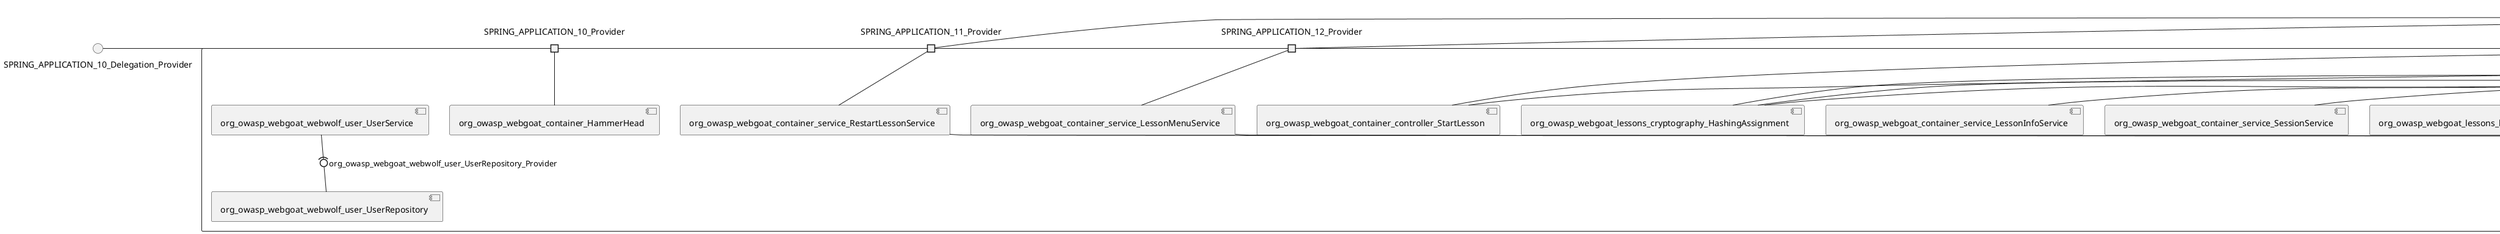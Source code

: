 @startuml
skinparam fixCircleLabelOverlapping true
skinparam componentStyle uml2
() SPRING_APPLICATION_10_Delegation_Provider
() SPRING_APPLICATION_11_Delegation_Provider
() SPRING_APPLICATION_12_Delegation_Provider
() SPRING_APPLICATION_13_Delegation_Provider
() SPRING_APPLICATION_14_Delegation_Provider
() SPRING_APPLICATION_15_Delegation_Provider
() SPRING_APPLICATION_16_Delegation_Provider
() SPRING_APPLICATION_2_Delegation_Provider
() SPRING_APPLICATION_3_Delegation_Provider
() SPRING_APPLICATION_4_Delegation_Provider
() SPRING_APPLICATION_5_Delegation_Provider
() SPRING_APPLICATION_6_Delegation_Provider
() SPRING_APPLICATION_7_Delegation_Provider
() SPRING_APPLICATION_8_Delegation_Provider
() SPRING_APPLICATION_9_Delegation_Provider
() SPRING_APPLICATION_BypassRestrictions_FieldRestrictions_POST_Delegation_Provider
() SPRING_APPLICATION_BypassRestrictions_frontendValidation_POST_Delegation_Provider
() SPRING_APPLICATION_ChromeDevTools_dummy_POST_Delegation_Provider
() SPRING_APPLICATION_ChromeDevTools_network_POST_Delegation_Provider
() SPRING_APPLICATION_CrossSiteScriptingStored_stored_xss_POST_Delegation_Provider
() SPRING_APPLICATION_CrossSiteScriptingStored_stored_xss_follow_up_POST_Delegation_Provider
() SPRING_APPLICATION_CrossSiteScripting_attack1_POST_Delegation_Provider
() SPRING_APPLICATION_CrossSiteScripting_attack3_POST_Delegation_Provider
() SPRING_APPLICATION_CrossSiteScripting_attack4_POST_Delegation_Provider
() SPRING_APPLICATION_CrossSiteScripting_attack5a_GET_Delegation_Provider
() SPRING_APPLICATION_CrossSiteScripting_attack6a_POST_Delegation_Provider
() SPRING_APPLICATION_CrossSiteScripting_dom_follow_up_POST_Delegation_Provider
() SPRING_APPLICATION_CrossSiteScripting_phone_home_xss_POST_Delegation_Provider
() SPRING_APPLICATION_CrossSiteScripting_quiz_GET_POST_Delegation_Provider
() SPRING_APPLICATION_Delegation_Provider
() SPRING_APPLICATION_GET_10_Delegation_Provider
() SPRING_APPLICATION_GET_11_Delegation_Provider
() SPRING_APPLICATION_GET_2_Delegation_Provider
() SPRING_APPLICATION_GET_3_Delegation_Provider
() SPRING_APPLICATION_GET_4_Delegation_Provider
() SPRING_APPLICATION_GET_5_Delegation_Provider
() SPRING_APPLICATION_GET_6_Delegation_Provider
() SPRING_APPLICATION_GET_7_Delegation_Provider
() SPRING_APPLICATION_GET_8_Delegation_Provider
() SPRING_APPLICATION_GET_9_Delegation_Provider
() SPRING_APPLICATION_GET_Delegation_Provider
() SPRING_APPLICATION_HtmlTampering_task_POST_Delegation_Provider
() SPRING_APPLICATION_HttpBasics_attack1_POST_Delegation_Provider
() SPRING_APPLICATION_HttpBasics_attack2_POST_Delegation_Provider
() SPRING_APPLICATION_IDOR_diff_attributes_POST_Delegation_Provider
() SPRING_APPLICATION_IDOR_login_POST_Delegation_Provider
() SPRING_APPLICATION_IDOR_profile_alt_path_POST_Delegation_Provider
() SPRING_APPLICATION_InsecureDeserialization_task_POST_Delegation_Provider
() SPRING_APPLICATION_InsecureLogin_Delegation_Provider
() SPRING_APPLICATION_JWT_decode_POST_Delegation_Provider
() SPRING_APPLICATION_JWT_jku_Delegation_Provider
() SPRING_APPLICATION_JWT_kid_Delegation_Provider
() SPRING_APPLICATION_JWT_quiz_GET_POST_Delegation_Provider
() SPRING_APPLICATION_JWT_refresh_Delegation_Provider
() SPRING_APPLICATION_JWT_secret_POST_Delegation_Provider
() SPRING_APPLICATION_JWT_votings_Delegation_Provider
() SPRING_APPLICATION_LogSpoofing_log_bleeding_POST_Delegation_Provider
() SPRING_APPLICATION_LogSpoofing_log_spoofing_POST_Delegation_Provider
() SPRING_APPLICATION_POST_10_Delegation_Provider
() SPRING_APPLICATION_POST_11_Delegation_Provider
() SPRING_APPLICATION_POST_12_Delegation_Provider
() SPRING_APPLICATION_POST_13_Delegation_Provider
() SPRING_APPLICATION_POST_14_Delegation_Provider
() SPRING_APPLICATION_POST_15_Delegation_Provider
() SPRING_APPLICATION_POST_16_Delegation_Provider
() SPRING_APPLICATION_POST_17_Delegation_Provider
() SPRING_APPLICATION_POST_18_Delegation_Provider
() SPRING_APPLICATION_POST_2_Delegation_Provider
() SPRING_APPLICATION_POST_3_Delegation_Provider
() SPRING_APPLICATION_POST_4_Delegation_Provider
() SPRING_APPLICATION_POST_5_Delegation_Provider
() SPRING_APPLICATION_POST_6_Delegation_Provider
() SPRING_APPLICATION_POST_7_Delegation_Provider
() SPRING_APPLICATION_POST_8_Delegation_Provider
() SPRING_APPLICATION_POST_9_Delegation_Provider
() SPRING_APPLICATION_POST_Delegation_Provider
() SPRING_APPLICATION_PUT_Delegation_Provider
() SPRING_APPLICATION_PasswordReset_ForgotPassword_create_password_reset_link_POST_Delegation_Provider
() SPRING_APPLICATION_PasswordReset_SecurityQuestions_POST_Delegation_Provider
() SPRING_APPLICATION_PasswordReset_reset_Delegation_Provider
() SPRING_APPLICATION_PasswordReset_simple_mail_reset_POST_Delegation_Provider
() SPRING_APPLICATION_PathTraversal_profile_picture_GET_Delegation_Provider
() SPRING_APPLICATION_PathTraversal_profile_picture_fix_GET_Delegation_Provider
() SPRING_APPLICATION_PathTraversal_profile_upload_POST_Delegation_Provider
() SPRING_APPLICATION_PathTraversal_profile_upload_fix_POST_Delegation_Provider
() SPRING_APPLICATION_PathTraversal_profile_upload_remove_user_input_POST_Delegation_Provider
() SPRING_APPLICATION_PathTraversal_random_POST_Delegation_Provider
() SPRING_APPLICATION_PathTraversal_random_picture_GET_Delegation_Provider
() SPRING_APPLICATION_PathTraversal_zip_slip_Delegation_Provider
() SPRING_APPLICATION_SSRF_task1_POST_Delegation_Provider
() SPRING_APPLICATION_SSRF_task2_POST_Delegation_Provider
() SPRING_APPLICATION_SecurePasswords_assignment_POST_Delegation_Provider
() SPRING_APPLICATION_SqlInjectionAdvanced_attack6a_POST_Delegation_Provider
() SPRING_APPLICATION_SqlInjectionAdvanced_attack6b_POST_Delegation_Provider
() SPRING_APPLICATION_SqlInjectionAdvanced_challenge_Login_POST_Delegation_Provider
() SPRING_APPLICATION_SqlInjectionAdvanced_challenge_PUT_Delegation_Provider
() SPRING_APPLICATION_SqlInjectionAdvanced_quiz_GET_POST_Delegation_Provider
() SPRING_APPLICATION_SqlInjectionMitigations_attack10a_POST_Delegation_Provider
() SPRING_APPLICATION_SqlInjectionMitigations_attack10b_POST_Delegation_Provider
() SPRING_APPLICATION_SqlInjectionMitigations_attack12a_POST_Delegation_Provider
() SPRING_APPLICATION_SqlInjectionMitigations_servers_GET_Delegation_Provider
() SPRING_APPLICATION_SqlInjection_assignment5a_POST_Delegation_Provider
() SPRING_APPLICATION_SqlInjection_assignment5b_POST_Delegation_Provider
() SPRING_APPLICATION_SqlInjection_attack10_POST_Delegation_Provider
() SPRING_APPLICATION_SqlInjection_attack2_POST_Delegation_Provider
() SPRING_APPLICATION_SqlInjection_attack3_POST_Delegation_Provider
() SPRING_APPLICATION_SqlInjection_attack4_POST_Delegation_Provider
() SPRING_APPLICATION_SqlInjection_attack5_POST_Delegation_Provider
() SPRING_APPLICATION_SqlInjection_attack8_POST_Delegation_Provider
() SPRING_APPLICATION_SqlInjection_attack9_POST_Delegation_Provider
() SPRING_APPLICATION_SqlOnlyInputValidationOnKeywords_attack_POST_Delegation_Provider
() SPRING_APPLICATION_SqlOnlyInputValidation_attack_POST_Delegation_Provider
() SPRING_APPLICATION_VulnerableComponents_attack1_POST_Delegation_Provider
() SPRING_APPLICATION_WebWolf_GET_Delegation_Provider
() SPRING_APPLICATION_WebWolf_landing_Delegation_Provider
() SPRING_APPLICATION_WebWolf_mail_Delegation_Provider
() SPRING_APPLICATION_challenge_1_POST_Delegation_Provider
() SPRING_APPLICATION_challenge_5_POST_Delegation_Provider
() SPRING_APPLICATION_challenge_7_Delegation_Provider
() SPRING_APPLICATION_challenge_8_Delegation_Provider
() SPRING_APPLICATION_challenge_logo_Delegation_Provider
() SPRING_APPLICATION_cia_quiz_GET_POST_Delegation_Provider
() SPRING_APPLICATION_clientSideFiltering_attack1_POST_Delegation_Provider
() SPRING_APPLICATION_clientSideFiltering_challenge_store_coupons_GET_Delegation_Provider
() SPRING_APPLICATION_clientSideFiltering_getItForFree_POST_Delegation_Provider
() SPRING_APPLICATION_clientSideFiltering_salaries_GET_Delegation_Provider
() SPRING_APPLICATION_crypto_encoding_basic_auth_POST_Delegation_Provider
() SPRING_APPLICATION_crypto_encoding_xor_POST_Delegation_Provider
() SPRING_APPLICATION_crypto_hashing_POST_Delegation_Provider
() SPRING_APPLICATION_crypto_secure_defaults_POST_Delegation_Provider
() SPRING_APPLICATION_crypto_signing_verify_POST_Delegation_Provider
() SPRING_APPLICATION_csrf_feedback_message_POST_Delegation_Provider
() SPRING_APPLICATION_csrf_review_POST_Delegation_Provider
() SPRING_APPLICATION_files_GET_Delegation_Provider
() SPRING_APPLICATION_fileupload_POST_Delegation_Provider
() SPRING_APPLICATION_jwt_Delegation_Provider
() SPRING_APPLICATION_landing_Delegation_Provider
() SPRING_APPLICATION_lesson_template_Delegation_Provider
() SPRING_APPLICATION_login_oauth_mvc_GET_Delegation_Provider
() SPRING_APPLICATION_mail_DELETE_GET_POST_Delegation_Provider
() SPRING_APPLICATION_register_mvc_POST_Delegation_Provider
() SPRING_APPLICATION_registration_GET_Delegation_Provider
() SPRING_APPLICATION_requests_GET_Delegation_Provider
() SPRING_APPLICATION_scoreboard_data_GET_Delegation_Provider
() SPRING_APPLICATION_server_directory_GET_Delegation_Provider
() SPRING_APPLICATION_service_debug_labels_mvc_Delegation_Provider
() SPRING_APPLICATION_service_lessonoverview_mvc_Delegation_Provider
() SPRING_APPLICATION_xxe_comments_GET_Delegation_Provider
rectangle System {
[org_owasp_webgoat_container_HammerHead] [[webgoat-webgoat.repository#_Vsc9UGmbEe-ic4LNq_L6bQ]]
[org_owasp_webgoat_container_WebWolfRedirect] [[webgoat-webgoat.repository#_Vsc9UGmbEe-ic4LNq_L6bQ]]
[org_owasp_webgoat_container_controller_StartLesson] [[webgoat-webgoat.repository#_Vsc9UGmbEe-ic4LNq_L6bQ]]
[org_owasp_webgoat_container_controller_Welcome] [[webgoat-webgoat.repository#_Vsc9UGmbEe-ic4LNq_L6bQ]]
[org_owasp_webgoat_container_i18n_PluginMessages_Provider] [[webgoat-webgoat.repository#_Vsc9UGmbEe-ic4LNq_L6bQ]]
[org_owasp_webgoat_container_report_ReportCardController] [[webgoat-webgoat.repository#_Vsc9UGmbEe-ic4LNq_L6bQ]]
[org_owasp_webgoat_container_service_EnvironmentService] [[webgoat-webgoat.repository#_Vsc9UGmbEe-ic4LNq_L6bQ]]
[org_owasp_webgoat_container_service_HintService] [[webgoat-webgoat.repository#_Vsc9UGmbEe-ic4LNq_L6bQ]]
[org_owasp_webgoat_container_service_LabelDebugService] [[webgoat-webgoat.repository#_Vsc9UGmbEe-ic4LNq_L6bQ]]
[org_owasp_webgoat_container_service_LabelService] [[webgoat-webgoat.repository#_Vsc9UGmbEe-ic4LNq_L6bQ]]
[org_owasp_webgoat_container_service_LessonInfoService] [[webgoat-webgoat.repository#_Vsc9UGmbEe-ic4LNq_L6bQ]]
[org_owasp_webgoat_container_service_LessonMenuService] [[webgoat-webgoat.repository#_Vsc9UGmbEe-ic4LNq_L6bQ]]
[org_owasp_webgoat_container_service_LessonProgressService] [[webgoat-webgoat.repository#_Vsc9UGmbEe-ic4LNq_L6bQ]]
[org_owasp_webgoat_container_service_LessonTitleService] [[webgoat-webgoat.repository#_Vsc9UGmbEe-ic4LNq_L6bQ]]
[org_owasp_webgoat_container_service_RestartLessonService] [[webgoat-webgoat.repository#_Vsc9UGmbEe-ic4LNq_L6bQ]]
[org_owasp_webgoat_container_service_SessionService] [[webgoat-webgoat.repository#_Vsc9UGmbEe-ic4LNq_L6bQ]]
[org_owasp_webgoat_container_session_UserSessionData_Provider] [[webgoat-webgoat.repository#_Vsc9UGmbEe-ic4LNq_L6bQ]]
[org_owasp_webgoat_container_session_WebSession_Provider] [[webgoat-webgoat.repository#_Vsc9UGmbEe-ic4LNq_L6bQ]]
[org_owasp_webgoat_container_users_RegistrationController] [[webgoat-webgoat.repository#_Vsc9UGmbEe-ic4LNq_L6bQ]]
[org_owasp_webgoat_container_users_Scoreboard] [[webgoat-webgoat.repository#_Vsc9UGmbEe-ic4LNq_L6bQ]]
[org_owasp_webgoat_container_users_UserProgressRepository] [[webgoat-webgoat.repository#_Vsc9UGmbEe-ic4LNq_L6bQ]]
[org_owasp_webgoat_container_users_UserRepository] [[webgoat-webgoat.repository#_Vsc9UGmbEe-ic4LNq_L6bQ]]
[org_owasp_webgoat_container_users_UserService] [[webgoat-webgoat.repository#_Vsc9UGmbEe-ic4LNq_L6bQ]]
[org_owasp_webgoat_lessons_authbypass_VerifyAccount] [[webgoat-webgoat.repository#_Vsc9UGmbEe-ic4LNq_L6bQ]]
[org_owasp_webgoat_lessons_bypassrestrictions_BypassRestrictionsFieldRestrictions] [[webgoat-webgoat.repository#_Vsc9UGmbEe-ic4LNq_L6bQ]]
[org_owasp_webgoat_lessons_bypassrestrictions_BypassRestrictionsFrontendValidation] [[webgoat-webgoat.repository#_Vsc9UGmbEe-ic4LNq_L6bQ]]
[org_owasp_webgoat_lessons_challenges_FlagController] [[webgoat-webgoat.repository#_Vsc9UGmbEe-ic4LNq_L6bQ]]
[org_owasp_webgoat_lessons_challenges_challenge1_Assignment1] [[webgoat-webgoat.repository#_Vsc9UGmbEe-ic4LNq_L6bQ]]
[org_owasp_webgoat_lessons_challenges_challenge1_ImageServlet] [[webgoat-webgoat.repository#_Vsc9UGmbEe-ic4LNq_L6bQ]]
[org_owasp_webgoat_lessons_challenges_challenge5_Assignment5] [[webgoat-webgoat.repository#_Vsc9UGmbEe-ic4LNq_L6bQ]]
[org_owasp_webgoat_lessons_challenges_challenge7_Assignment7] [[webgoat-webgoat.repository#_Vsc9UGmbEe-ic4LNq_L6bQ]]
[org_owasp_webgoat_lessons_challenges_challenge8_Assignment8] [[webgoat-webgoat.repository#_Vsc9UGmbEe-ic4LNq_L6bQ]]
[org_owasp_webgoat_lessons_chromedevtools_NetworkDummy] [[webgoat-webgoat.repository#_Vsc9UGmbEe-ic4LNq_L6bQ]]
[org_owasp_webgoat_lessons_chromedevtools_NetworkLesson] [[webgoat-webgoat.repository#_Vsc9UGmbEe-ic4LNq_L6bQ]]
[org_owasp_webgoat_lessons_cia_CIAQuiz] [[webgoat-webgoat.repository#_Vsc9UGmbEe-ic4LNq_L6bQ]]
[org_owasp_webgoat_lessons_clientsidefiltering_ClientSideFilteringAssignment] [[webgoat-webgoat.repository#_Vsc9UGmbEe-ic4LNq_L6bQ]]
[org_owasp_webgoat_lessons_clientsidefiltering_ClientSideFilteringFreeAssignment] [[webgoat-webgoat.repository#_Vsc9UGmbEe-ic4LNq_L6bQ]]
[org_owasp_webgoat_lessons_clientsidefiltering_Salaries] [[webgoat-webgoat.repository#_Vsc9UGmbEe-ic4LNq_L6bQ]]
[org_owasp_webgoat_lessons_clientsidefiltering_ShopEndpoint] [[webgoat-webgoat.repository#_Vsc9UGmbEe-ic4LNq_L6bQ]]
[org_owasp_webgoat_lessons_cryptography_EncodingAssignment] [[webgoat-webgoat.repository#_Vsc9UGmbEe-ic4LNq_L6bQ]]
[org_owasp_webgoat_lessons_cryptography_HashingAssignment] [[webgoat-webgoat.repository#_Vsc9UGmbEe-ic4LNq_L6bQ]]
[org_owasp_webgoat_lessons_cryptography_SecureDefaultsAssignment] [[webgoat-webgoat.repository#_Vsc9UGmbEe-ic4LNq_L6bQ]]
[org_owasp_webgoat_lessons_cryptography_SigningAssignment] [[webgoat-webgoat.repository#_Vsc9UGmbEe-ic4LNq_L6bQ]]
[org_owasp_webgoat_lessons_cryptography_XOREncodingAssignment] [[webgoat-webgoat.repository#_Vsc9UGmbEe-ic4LNq_L6bQ]]
[org_owasp_webgoat_lessons_csrf_CSRFConfirmFlag1] [[webgoat-webgoat.repository#_Vsc9UGmbEe-ic4LNq_L6bQ]]
[org_owasp_webgoat_lessons_csrf_CSRFFeedback] [[webgoat-webgoat.repository#_Vsc9UGmbEe-ic4LNq_L6bQ]]
[org_owasp_webgoat_lessons_csrf_CSRFGetFlag] [[webgoat-webgoat.repository#_Vsc9UGmbEe-ic4LNq_L6bQ]]
[org_owasp_webgoat_lessons_csrf_CSRFLogin] [[webgoat-webgoat.repository#_Vsc9UGmbEe-ic4LNq_L6bQ]]
[org_owasp_webgoat_lessons_csrf_ForgedReviews] [[webgoat-webgoat.repository#_Vsc9UGmbEe-ic4LNq_L6bQ]]
[org_owasp_webgoat_lessons_csrf_ObjectMapper_Provider] [[webgoat-webgoat.repository#_Vsc9UGmbEe-ic4LNq_L6bQ]]
[org_owasp_webgoat_lessons_deserialization_InsecureDeserializationTask] [[webgoat-webgoat.repository#_Vsc9UGmbEe-ic4LNq_L6bQ]]
[org_owasp_webgoat_lessons_hijacksession_HijackSessionAssignment] [[webgoat-webgoat.repository#_Vsc9UGmbEe-ic4LNq_L6bQ]]
[org_owasp_webgoat_lessons_hijacksession_cas_HijackSessionAuthenticationProvider] [[webgoat-webgoat.repository#_Vsc9UGmbEe-ic4LNq_L6bQ]]
[org_owasp_webgoat_lessons_htmltampering_HtmlTamperingTask] [[webgoat-webgoat.repository#_Vsc9UGmbEe-ic4LNq_L6bQ]]
[org_owasp_webgoat_lessons_httpbasics_HttpBasicsLesson] [[webgoat-webgoat.repository#_Vsc9UGmbEe-ic4LNq_L6bQ]]
[org_owasp_webgoat_lessons_httpbasics_HttpBasicsQuiz] [[webgoat-webgoat.repository#_Vsc9UGmbEe-ic4LNq_L6bQ]]
[org_owasp_webgoat_lessons_httpproxies_HttpBasicsInterceptRequest] [[webgoat-webgoat.repository#_Vsc9UGmbEe-ic4LNq_L6bQ]]
[org_owasp_webgoat_lessons_idor_IDORDiffAttributes] [[webgoat-webgoat.repository#_Vsc9UGmbEe-ic4LNq_L6bQ]]
[org_owasp_webgoat_lessons_idor_IDOREditOtherProfile] [[webgoat-webgoat.repository#_Vsc9UGmbEe-ic4LNq_L6bQ]]
[org_owasp_webgoat_lessons_idor_IDORLogin] [[webgoat-webgoat.repository#_Vsc9UGmbEe-ic4LNq_L6bQ]]
[org_owasp_webgoat_lessons_idor_IDORViewOtherProfile] [[webgoat-webgoat.repository#_Vsc9UGmbEe-ic4LNq_L6bQ]]
[org_owasp_webgoat_lessons_idor_IDORViewOwnProfile] [[webgoat-webgoat.repository#_Vsc9UGmbEe-ic4LNq_L6bQ]]
[org_owasp_webgoat_lessons_idor_IDORViewOwnProfileAltUrl] [[webgoat-webgoat.repository#_Vsc9UGmbEe-ic4LNq_L6bQ]]
[org_owasp_webgoat_lessons_insecurelogin_InsecureLoginTask] [[webgoat-webgoat.repository#_Vsc9UGmbEe-ic4LNq_L6bQ]]
[org_owasp_webgoat_lessons_jwt_JWTDecodeEndpoint] [[webgoat-webgoat.repository#_Vsc9UGmbEe-ic4LNq_L6bQ]]
[org_owasp_webgoat_lessons_jwt_JWTQuiz] [[webgoat-webgoat.repository#_Vsc9UGmbEe-ic4LNq_L6bQ]]
[org_owasp_webgoat_lessons_jwt_JWTRefreshEndpoint] [[webgoat-webgoat.repository#_Vsc9UGmbEe-ic4LNq_L6bQ]]
[org_owasp_webgoat_lessons_jwt_JWTSecretKeyEndpoint] [[webgoat-webgoat.repository#_Vsc9UGmbEe-ic4LNq_L6bQ]]
[org_owasp_webgoat_lessons_jwt_JWTVotesEndpoint] [[webgoat-webgoat.repository#_Vsc9UGmbEe-ic4LNq_L6bQ]]
[org_owasp_webgoat_lessons_jwt_claimmisuse_JWTHeaderJKUEndpoint] [[webgoat-webgoat.repository#_Vsc9UGmbEe-ic4LNq_L6bQ]]
[org_owasp_webgoat_lessons_jwt_claimmisuse_JWTHeaderKIDEndpoint] [[webgoat-webgoat.repository#_Vsc9UGmbEe-ic4LNq_L6bQ]]
[org_owasp_webgoat_lessons_lessontemplate_SampleAttack] [[webgoat-webgoat.repository#_Vsc9UGmbEe-ic4LNq_L6bQ]]
[org_owasp_webgoat_lessons_logging_LogBleedingTask] [[webgoat-webgoat.repository#_Vsc9UGmbEe-ic4LNq_L6bQ]]
[org_owasp_webgoat_lessons_logging_LogSpoofingTask] [[webgoat-webgoat.repository#_Vsc9UGmbEe-ic4LNq_L6bQ]]
[org_owasp_webgoat_lessons_missingac_MissingFunctionACHiddenMenus] [[webgoat-webgoat.repository#_Vsc9UGmbEe-ic4LNq_L6bQ]]
[org_owasp_webgoat_lessons_missingac_MissingFunctionACUsers] [[webgoat-webgoat.repository#_Vsc9UGmbEe-ic4LNq_L6bQ]]
[org_owasp_webgoat_lessons_missingac_MissingFunctionACYourHash] [[webgoat-webgoat.repository#_Vsc9UGmbEe-ic4LNq_L6bQ]]
[org_owasp_webgoat_lessons_missingac_MissingFunctionACYourHashAdmin] [[webgoat-webgoat.repository#_Vsc9UGmbEe-ic4LNq_L6bQ]]
[org_owasp_webgoat_lessons_passwordreset_QuestionsAssignment] [[webgoat-webgoat.repository#_Vsc9UGmbEe-ic4LNq_L6bQ]]
[org_owasp_webgoat_lessons_passwordreset_ResetLinkAssignment] [[webgoat-webgoat.repository#_Vsc9UGmbEe-ic4LNq_L6bQ]]
[org_owasp_webgoat_lessons_passwordreset_ResetLinkAssignmentForgotPassword] [[webgoat-webgoat.repository#_Vsc9UGmbEe-ic4LNq_L6bQ]]
[org_owasp_webgoat_lessons_passwordreset_SecurityQuestionAssignment] [[webgoat-webgoat.repository#_Vsc9UGmbEe-ic4LNq_L6bQ]]
[org_owasp_webgoat_lessons_passwordreset_SimpleMailAssignment] [[webgoat-webgoat.repository#_Vsc9UGmbEe-ic4LNq_L6bQ]]
[org_owasp_webgoat_lessons_passwordreset_TriedQuestions] [[webgoat-webgoat.repository#_Vsc9UGmbEe-ic4LNq_L6bQ]]
[org_owasp_webgoat_lessons_pathtraversal_ProfileUpload] [[webgoat-webgoat.repository#_Vsc9UGmbEe-ic4LNq_L6bQ]]
[org_owasp_webgoat_lessons_pathtraversal_ProfileUploadFix] [[webgoat-webgoat.repository#_Vsc9UGmbEe-ic4LNq_L6bQ]]
[org_owasp_webgoat_lessons_pathtraversal_ProfileUploadRemoveUserInput] [[webgoat-webgoat.repository#_Vsc9UGmbEe-ic4LNq_L6bQ]]
[org_owasp_webgoat_lessons_pathtraversal_ProfileUploadRetrieval] [[webgoat-webgoat.repository#_Vsc9UGmbEe-ic4LNq_L6bQ]]
[org_owasp_webgoat_lessons_pathtraversal_ProfileZipSlip] [[webgoat-webgoat.repository#_Vsc9UGmbEe-ic4LNq_L6bQ]]
[org_owasp_webgoat_lessons_securepasswords_SecurePasswordsAssignment] [[webgoat-webgoat.repository#_Vsc9UGmbEe-ic4LNq_L6bQ]]
[org_owasp_webgoat_lessons_spoofcookie_SpoofCookieAssignment] [[webgoat-webgoat.repository#_Vsc9UGmbEe-ic4LNq_L6bQ]]
[org_owasp_webgoat_lessons_sqlinjection_advanced_SqlInjectionChallenge] [[webgoat-webgoat.repository#_Vsc9UGmbEe-ic4LNq_L6bQ]]
[org_owasp_webgoat_lessons_sqlinjection_advanced_SqlInjectionChallengeLogin] [[webgoat-webgoat.repository#_Vsc9UGmbEe-ic4LNq_L6bQ]]
[org_owasp_webgoat_lessons_sqlinjection_advanced_SqlInjectionLesson6a] [[webgoat-webgoat.repository#_Vsc9UGmbEe-ic4LNq_L6bQ]]
[org_owasp_webgoat_lessons_sqlinjection_advanced_SqlInjectionLesson6b] [[webgoat-webgoat.repository#_Vsc9UGmbEe-ic4LNq_L6bQ]]
[org_owasp_webgoat_lessons_sqlinjection_advanced_SqlInjectionQuiz] [[webgoat-webgoat.repository#_Vsc9UGmbEe-ic4LNq_L6bQ]]
[org_owasp_webgoat_lessons_sqlinjection_introduction_SqlInjectionLesson10] [[webgoat-webgoat.repository#_Vsc9UGmbEe-ic4LNq_L6bQ]]
[org_owasp_webgoat_lessons_sqlinjection_introduction_SqlInjectionLesson2] [[webgoat-webgoat.repository#_Vsc9UGmbEe-ic4LNq_L6bQ]]
[org_owasp_webgoat_lessons_sqlinjection_introduction_SqlInjectionLesson3] [[webgoat-webgoat.repository#_Vsc9UGmbEe-ic4LNq_L6bQ]]
[org_owasp_webgoat_lessons_sqlinjection_introduction_SqlInjectionLesson4] [[webgoat-webgoat.repository#_Vsc9UGmbEe-ic4LNq_L6bQ]]
[org_owasp_webgoat_lessons_sqlinjection_introduction_SqlInjectionLesson5] [[webgoat-webgoat.repository#_Vsc9UGmbEe-ic4LNq_L6bQ]]
[org_owasp_webgoat_lessons_sqlinjection_introduction_SqlInjectionLesson5a] [[webgoat-webgoat.repository#_Vsc9UGmbEe-ic4LNq_L6bQ]]
[org_owasp_webgoat_lessons_sqlinjection_introduction_SqlInjectionLesson5b] [[webgoat-webgoat.repository#_Vsc9UGmbEe-ic4LNq_L6bQ]]
[org_owasp_webgoat_lessons_sqlinjection_introduction_SqlInjectionLesson8] [[webgoat-webgoat.repository#_Vsc9UGmbEe-ic4LNq_L6bQ]]
[org_owasp_webgoat_lessons_sqlinjection_introduction_SqlInjectionLesson9] [[webgoat-webgoat.repository#_Vsc9UGmbEe-ic4LNq_L6bQ]]
[org_owasp_webgoat_lessons_sqlinjection_mitigation_Servers] [[webgoat-webgoat.repository#_Vsc9UGmbEe-ic4LNq_L6bQ]]
[org_owasp_webgoat_lessons_sqlinjection_mitigation_SqlInjectionLesson10a] [[webgoat-webgoat.repository#_Vsc9UGmbEe-ic4LNq_L6bQ]]
[org_owasp_webgoat_lessons_sqlinjection_mitigation_SqlInjectionLesson10b] [[webgoat-webgoat.repository#_Vsc9UGmbEe-ic4LNq_L6bQ]]
[org_owasp_webgoat_lessons_sqlinjection_mitigation_SqlInjectionLesson13] [[webgoat-webgoat.repository#_Vsc9UGmbEe-ic4LNq_L6bQ]]
[org_owasp_webgoat_lessons_sqlinjection_mitigation_SqlOnlyInputValidation] [[webgoat-webgoat.repository#_Vsc9UGmbEe-ic4LNq_L6bQ]]
[org_owasp_webgoat_lessons_sqlinjection_mitigation_SqlOnlyInputValidationOnKeywords] [[webgoat-webgoat.repository#_Vsc9UGmbEe-ic4LNq_L6bQ]]
[org_owasp_webgoat_lessons_ssrf_SSRFTask1] [[webgoat-webgoat.repository#_Vsc9UGmbEe-ic4LNq_L6bQ]]
[org_owasp_webgoat_lessons_ssrf_SSRFTask2] [[webgoat-webgoat.repository#_Vsc9UGmbEe-ic4LNq_L6bQ]]
[org_owasp_webgoat_lessons_vulnerablecomponents_VulnerableComponentsLesson] [[webgoat-webgoat.repository#_Vsc9UGmbEe-ic4LNq_L6bQ]]
[org_owasp_webgoat_lessons_webwolfintroduction_LandingAssignment] [[webgoat-webgoat.repository#_Vsc9UGmbEe-ic4LNq_L6bQ]]
[org_owasp_webgoat_lessons_webwolfintroduction_MailAssignment] [[webgoat-webgoat.repository#_Vsc9UGmbEe-ic4LNq_L6bQ]]
[org_owasp_webgoat_lessons_xss_CrossSiteScriptingLesson1] [[webgoat-webgoat.repository#_Vsc9UGmbEe-ic4LNq_L6bQ]]
[org_owasp_webgoat_lessons_xss_CrossSiteScriptingLesson3] [[webgoat-webgoat.repository#_Vsc9UGmbEe-ic4LNq_L6bQ]]
[org_owasp_webgoat_lessons_xss_CrossSiteScriptingLesson4] [[webgoat-webgoat.repository#_Vsc9UGmbEe-ic4LNq_L6bQ]]
[org_owasp_webgoat_lessons_xss_CrossSiteScriptingLesson5a] [[webgoat-webgoat.repository#_Vsc9UGmbEe-ic4LNq_L6bQ]]
[org_owasp_webgoat_lessons_xss_CrossSiteScriptingLesson6a] [[webgoat-webgoat.repository#_Vsc9UGmbEe-ic4LNq_L6bQ]]
[org_owasp_webgoat_lessons_xss_CrossSiteScriptingQuiz] [[webgoat-webgoat.repository#_Vsc9UGmbEe-ic4LNq_L6bQ]]
[org_owasp_webgoat_lessons_xss_DOMCrossSiteScripting] [[webgoat-webgoat.repository#_Vsc9UGmbEe-ic4LNq_L6bQ]]
[org_owasp_webgoat_lessons_xss_DOMCrossSiteScriptingVerifier] [[webgoat-webgoat.repository#_Vsc9UGmbEe-ic4LNq_L6bQ]]
[org_owasp_webgoat_lessons_xss_stored_StoredCrossSiteScriptingVerifier] [[webgoat-webgoat.repository#_Vsc9UGmbEe-ic4LNq_L6bQ]]
[org_owasp_webgoat_lessons_xss_stored_StoredXssComments] [[webgoat-webgoat.repository#_Vsc9UGmbEe-ic4LNq_L6bQ]]
[org_owasp_webgoat_lessons_xxe_BlindSendFileAssignment] [[webgoat-webgoat.repository#_Vsc9UGmbEe-ic4LNq_L6bQ]]
[org_owasp_webgoat_lessons_xxe_CommentsCache] [[webgoat-webgoat.repository#_Vsc9UGmbEe-ic4LNq_L6bQ]]
[org_owasp_webgoat_lessons_xxe_CommentsEndpoint] [[webgoat-webgoat.repository#_Vsc9UGmbEe-ic4LNq_L6bQ]]
[org_owasp_webgoat_lessons_xxe_ContentTypeAssignment] [[webgoat-webgoat.repository#_Vsc9UGmbEe-ic4LNq_L6bQ]]
[org_owasp_webgoat_lessons_xxe_SimpleXXE] [[webgoat-webgoat.repository#_Vsc9UGmbEe-ic4LNq_L6bQ]]
[org_owasp_webgoat_webwolf_FileServer] [[webgoat-webgoat.repository#_Vsc9UGmbEe-ic4LNq_L6bQ]]
[org_owasp_webgoat_webwolf_jwt_JWTController] [[webgoat-webgoat.repository#_Vsc9UGmbEe-ic4LNq_L6bQ]]
[org_owasp_webgoat_webwolf_mailbox_MailboxController] [[webgoat-webgoat.repository#_Vsc9UGmbEe-ic4LNq_L6bQ]]
[org_owasp_webgoat_webwolf_mailbox_MailboxRepository] [[webgoat-webgoat.repository#_Vsc9UGmbEe-ic4LNq_L6bQ]]
[org_owasp_webgoat_webwolf_requests_LandingPage] [[webgoat-webgoat.repository#_Vsc9UGmbEe-ic4LNq_L6bQ]]
[org_owasp_webgoat_webwolf_requests_Requests] [[webgoat-webgoat.repository#_Vsc9UGmbEe-ic4LNq_L6bQ]]
[org_owasp_webgoat_webwolf_user_UserRepository] [[webgoat-webgoat.repository#_Vsc9UGmbEe-ic4LNq_L6bQ]]
[org_owasp_webgoat_webwolf_user_UserService] [[webgoat-webgoat.repository#_Vsc9UGmbEe-ic4LNq_L6bQ]]
port SPRING_APPLICATION_10_Provider
SPRING_APPLICATION_10_Delegation_Provider - SPRING_APPLICATION_10_Provider
SPRING_APPLICATION_10_Provider - [org_owasp_webgoat_container_HammerHead]
port SPRING_APPLICATION_11_Provider
SPRING_APPLICATION_11_Delegation_Provider - SPRING_APPLICATION_11_Provider
SPRING_APPLICATION_11_Provider - [org_owasp_webgoat_container_service_RestartLessonService]
port SPRING_APPLICATION_12_Provider
SPRING_APPLICATION_12_Delegation_Provider - SPRING_APPLICATION_12_Provider
SPRING_APPLICATION_12_Provider - [org_owasp_webgoat_container_service_LessonMenuService]
port SPRING_APPLICATION_13_Provider
SPRING_APPLICATION_13_Delegation_Provider - SPRING_APPLICATION_13_Provider
SPRING_APPLICATION_13_Provider - [org_owasp_webgoat_container_controller_StartLesson]
port SPRING_APPLICATION_14_Provider
SPRING_APPLICATION_14_Delegation_Provider - SPRING_APPLICATION_14_Provider
SPRING_APPLICATION_14_Provider - [org_owasp_webgoat_lessons_cryptography_HashingAssignment]
port SPRING_APPLICATION_15_Provider
SPRING_APPLICATION_15_Delegation_Provider - SPRING_APPLICATION_15_Provider
SPRING_APPLICATION_15_Provider - [org_owasp_webgoat_lessons_cryptography_HashingAssignment]
port SPRING_APPLICATION_16_Provider
SPRING_APPLICATION_16_Delegation_Provider - SPRING_APPLICATION_16_Provider
SPRING_APPLICATION_16_Provider - [org_owasp_webgoat_container_service_LessonInfoService]
port SPRING_APPLICATION_2_Provider
SPRING_APPLICATION_2_Delegation_Provider - SPRING_APPLICATION_2_Provider
SPRING_APPLICATION_2_Provider - [org_owasp_webgoat_container_controller_StartLesson]
port SPRING_APPLICATION_3_Provider
SPRING_APPLICATION_3_Delegation_Provider - SPRING_APPLICATION_3_Provider
SPRING_APPLICATION_3_Provider - [org_owasp_webgoat_lessons_xxe_SimpleXXE]
port SPRING_APPLICATION_4_Provider
SPRING_APPLICATION_4_Delegation_Provider - SPRING_APPLICATION_4_Provider
SPRING_APPLICATION_4_Provider - [org_owasp_webgoat_lessons_jwt_JWTSecretKeyEndpoint]
port SPRING_APPLICATION_5_Provider
SPRING_APPLICATION_5_Delegation_Provider - SPRING_APPLICATION_5_Provider
SPRING_APPLICATION_5_Provider - [org_owasp_webgoat_container_service_LabelDebugService]
port SPRING_APPLICATION_6_Provider
SPRING_APPLICATION_6_Delegation_Provider - SPRING_APPLICATION_6_Provider
SPRING_APPLICATION_6_Provider - [org_owasp_webgoat_container_service_SessionService]
port SPRING_APPLICATION_7_Provider
SPRING_APPLICATION_7_Delegation_Provider - SPRING_APPLICATION_7_Provider
SPRING_APPLICATION_7_Provider - [org_owasp_webgoat_lessons_cryptography_SigningAssignment]
port SPRING_APPLICATION_8_Provider
SPRING_APPLICATION_8_Delegation_Provider - SPRING_APPLICATION_8_Provider
SPRING_APPLICATION_8_Provider - [org_owasp_webgoat_lessons_httpproxies_HttpBasicsInterceptRequest]
port SPRING_APPLICATION_9_Provider
SPRING_APPLICATION_9_Delegation_Provider - SPRING_APPLICATION_9_Provider
SPRING_APPLICATION_9_Provider - [org_owasp_webgoat_container_service_LessonTitleService]
port SPRING_APPLICATION_BypassRestrictions_FieldRestrictions_POST_Provider
SPRING_APPLICATION_BypassRestrictions_FieldRestrictions_POST_Delegation_Provider - SPRING_APPLICATION_BypassRestrictions_FieldRestrictions_POST_Provider
SPRING_APPLICATION_BypassRestrictions_FieldRestrictions_POST_Provider - [org_owasp_webgoat_lessons_bypassrestrictions_BypassRestrictionsFieldRestrictions]
port SPRING_APPLICATION_BypassRestrictions_frontendValidation_POST_Provider
SPRING_APPLICATION_BypassRestrictions_frontendValidation_POST_Delegation_Provider - SPRING_APPLICATION_BypassRestrictions_frontendValidation_POST_Provider
SPRING_APPLICATION_BypassRestrictions_frontendValidation_POST_Provider - [org_owasp_webgoat_lessons_bypassrestrictions_BypassRestrictionsFrontendValidation]
port SPRING_APPLICATION_ChromeDevTools_dummy_POST_Provider
SPRING_APPLICATION_ChromeDevTools_dummy_POST_Delegation_Provider - SPRING_APPLICATION_ChromeDevTools_dummy_POST_Provider
SPRING_APPLICATION_ChromeDevTools_dummy_POST_Provider - [org_owasp_webgoat_lessons_chromedevtools_NetworkDummy]
port SPRING_APPLICATION_ChromeDevTools_network_POST_Provider
SPRING_APPLICATION_ChromeDevTools_network_POST_Delegation_Provider - SPRING_APPLICATION_ChromeDevTools_network_POST_Provider
SPRING_APPLICATION_ChromeDevTools_network_POST_Provider - [org_owasp_webgoat_lessons_chromedevtools_NetworkLesson]
port SPRING_APPLICATION_CrossSiteScriptingStored_stored_xss_POST_Provider
SPRING_APPLICATION_CrossSiteScriptingStored_stored_xss_POST_Delegation_Provider - SPRING_APPLICATION_CrossSiteScriptingStored_stored_xss_POST_Provider
SPRING_APPLICATION_CrossSiteScriptingStored_stored_xss_POST_Provider - [org_owasp_webgoat_lessons_xss_stored_StoredXssComments]
port SPRING_APPLICATION_CrossSiteScriptingStored_stored_xss_follow_up_POST_Provider
SPRING_APPLICATION_CrossSiteScriptingStored_stored_xss_follow_up_POST_Delegation_Provider - SPRING_APPLICATION_CrossSiteScriptingStored_stored_xss_follow_up_POST_Provider
SPRING_APPLICATION_CrossSiteScriptingStored_stored_xss_follow_up_POST_Provider - [org_owasp_webgoat_lessons_xss_stored_StoredCrossSiteScriptingVerifier]
port SPRING_APPLICATION_CrossSiteScripting_attack1_POST_Provider
SPRING_APPLICATION_CrossSiteScripting_attack1_POST_Delegation_Provider - SPRING_APPLICATION_CrossSiteScripting_attack1_POST_Provider
SPRING_APPLICATION_CrossSiteScripting_attack1_POST_Provider - [org_owasp_webgoat_lessons_xss_CrossSiteScriptingLesson1]
port SPRING_APPLICATION_CrossSiteScripting_attack3_POST_Provider
SPRING_APPLICATION_CrossSiteScripting_attack3_POST_Delegation_Provider - SPRING_APPLICATION_CrossSiteScripting_attack3_POST_Provider
SPRING_APPLICATION_CrossSiteScripting_attack3_POST_Provider - [org_owasp_webgoat_lessons_xss_CrossSiteScriptingLesson3]
port SPRING_APPLICATION_CrossSiteScripting_attack4_POST_Provider
SPRING_APPLICATION_CrossSiteScripting_attack4_POST_Delegation_Provider - SPRING_APPLICATION_CrossSiteScripting_attack4_POST_Provider
SPRING_APPLICATION_CrossSiteScripting_attack4_POST_Provider - [org_owasp_webgoat_lessons_xss_CrossSiteScriptingLesson4]
port SPRING_APPLICATION_CrossSiteScripting_attack5a_GET_Provider
SPRING_APPLICATION_CrossSiteScripting_attack5a_GET_Delegation_Provider - SPRING_APPLICATION_CrossSiteScripting_attack5a_GET_Provider
SPRING_APPLICATION_CrossSiteScripting_attack5a_GET_Provider - [org_owasp_webgoat_lessons_xss_CrossSiteScriptingLesson5a]
port SPRING_APPLICATION_CrossSiteScripting_attack6a_POST_Provider
SPRING_APPLICATION_CrossSiteScripting_attack6a_POST_Delegation_Provider - SPRING_APPLICATION_CrossSiteScripting_attack6a_POST_Provider
SPRING_APPLICATION_CrossSiteScripting_attack6a_POST_Provider - [org_owasp_webgoat_lessons_xss_CrossSiteScriptingLesson6a]
port SPRING_APPLICATION_CrossSiteScripting_dom_follow_up_POST_Provider
SPRING_APPLICATION_CrossSiteScripting_dom_follow_up_POST_Delegation_Provider - SPRING_APPLICATION_CrossSiteScripting_dom_follow_up_POST_Provider
SPRING_APPLICATION_CrossSiteScripting_dom_follow_up_POST_Provider - [org_owasp_webgoat_lessons_xss_DOMCrossSiteScriptingVerifier]
port SPRING_APPLICATION_CrossSiteScripting_phone_home_xss_POST_Provider
SPRING_APPLICATION_CrossSiteScripting_phone_home_xss_POST_Delegation_Provider - SPRING_APPLICATION_CrossSiteScripting_phone_home_xss_POST_Provider
SPRING_APPLICATION_CrossSiteScripting_phone_home_xss_POST_Provider - [org_owasp_webgoat_lessons_xss_DOMCrossSiteScripting]
port SPRING_APPLICATION_CrossSiteScripting_quiz_GET_POST_Provider
SPRING_APPLICATION_CrossSiteScripting_quiz_GET_POST_Delegation_Provider - SPRING_APPLICATION_CrossSiteScripting_quiz_GET_POST_Provider
SPRING_APPLICATION_CrossSiteScripting_quiz_GET_POST_Provider - [org_owasp_webgoat_lessons_xss_CrossSiteScriptingQuiz]
port SPRING_APPLICATION_Provider
SPRING_APPLICATION_Delegation_Provider - SPRING_APPLICATION_Provider
SPRING_APPLICATION_Provider - [org_owasp_webgoat_webwolf_FileServer]
port SPRING_APPLICATION_GET_10_Provider
SPRING_APPLICATION_GET_10_Delegation_Provider - SPRING_APPLICATION_GET_10_Provider
SPRING_APPLICATION_GET_10_Provider - [org_owasp_webgoat_lessons_csrf_ForgedReviews]
port SPRING_APPLICATION_GET_11_Provider
SPRING_APPLICATION_GET_11_Delegation_Provider - SPRING_APPLICATION_GET_11_Provider
SPRING_APPLICATION_GET_11_Provider - [org_owasp_webgoat_container_service_LabelService]
port SPRING_APPLICATION_GET_2_Provider
SPRING_APPLICATION_GET_2_Delegation_Provider - SPRING_APPLICATION_GET_2_Provider
SPRING_APPLICATION_GET_2_Provider - [org_owasp_webgoat_container_controller_Welcome]
port SPRING_APPLICATION_GET_3_Provider
SPRING_APPLICATION_GET_3_Delegation_Provider - SPRING_APPLICATION_GET_3_Provider
SPRING_APPLICATION_GET_3_Provider - [org_owasp_webgoat_lessons_xss_stored_StoredXssComments]
port SPRING_APPLICATION_GET_4_Provider
SPRING_APPLICATION_GET_4_Delegation_Provider - SPRING_APPLICATION_GET_4_Provider
SPRING_APPLICATION_GET_4_Provider - [org_owasp_webgoat_lessons_missingac_MissingFunctionACUsers]
port SPRING_APPLICATION_GET_5_Provider
SPRING_APPLICATION_GET_5_Delegation_Provider - SPRING_APPLICATION_GET_5_Provider
SPRING_APPLICATION_GET_5_Provider - [org_owasp_webgoat_container_service_HintService]
port SPRING_APPLICATION_GET_6_Provider
SPRING_APPLICATION_GET_6_Delegation_Provider - SPRING_APPLICATION_GET_6_Provider
SPRING_APPLICATION_GET_6_Provider - [org_owasp_webgoat_container_report_ReportCardController]
port SPRING_APPLICATION_GET_7_Provider
SPRING_APPLICATION_GET_7_Delegation_Provider - SPRING_APPLICATION_GET_7_Provider
SPRING_APPLICATION_GET_7_Provider - [org_owasp_webgoat_lessons_spoofcookie_SpoofCookieAssignment]
port SPRING_APPLICATION_GET_8_Provider
SPRING_APPLICATION_GET_8_Delegation_Provider - SPRING_APPLICATION_GET_8_Provider
SPRING_APPLICATION_GET_8_Provider - [org_owasp_webgoat_lessons_idor_IDORViewOtherProfile]
port SPRING_APPLICATION_GET_9_Provider
SPRING_APPLICATION_GET_9_Delegation_Provider - SPRING_APPLICATION_GET_9_Provider
SPRING_APPLICATION_GET_9_Provider - [org_owasp_webgoat_lessons_cryptography_EncodingAssignment]
port SPRING_APPLICATION_GET_Provider
SPRING_APPLICATION_GET_Delegation_Provider - SPRING_APPLICATION_GET_Provider
SPRING_APPLICATION_GET_Provider - [org_owasp_webgoat_lessons_idor_IDORViewOwnProfile]
port SPRING_APPLICATION_HtmlTampering_task_POST_Provider
SPRING_APPLICATION_HtmlTampering_task_POST_Delegation_Provider - SPRING_APPLICATION_HtmlTampering_task_POST_Provider
SPRING_APPLICATION_HtmlTampering_task_POST_Provider - [org_owasp_webgoat_lessons_htmltampering_HtmlTamperingTask]
port SPRING_APPLICATION_HttpBasics_attack1_POST_Provider
SPRING_APPLICATION_HttpBasics_attack1_POST_Delegation_Provider - SPRING_APPLICATION_HttpBasics_attack1_POST_Provider
SPRING_APPLICATION_HttpBasics_attack1_POST_Provider - [org_owasp_webgoat_lessons_httpbasics_HttpBasicsLesson]
port SPRING_APPLICATION_HttpBasics_attack2_POST_Provider
SPRING_APPLICATION_HttpBasics_attack2_POST_Delegation_Provider - SPRING_APPLICATION_HttpBasics_attack2_POST_Provider
SPRING_APPLICATION_HttpBasics_attack2_POST_Provider - [org_owasp_webgoat_lessons_httpbasics_HttpBasicsQuiz]
port SPRING_APPLICATION_IDOR_diff_attributes_POST_Provider
SPRING_APPLICATION_IDOR_diff_attributes_POST_Delegation_Provider - SPRING_APPLICATION_IDOR_diff_attributes_POST_Provider
SPRING_APPLICATION_IDOR_diff_attributes_POST_Provider - [org_owasp_webgoat_lessons_idor_IDORDiffAttributes]
port SPRING_APPLICATION_IDOR_login_POST_Provider
SPRING_APPLICATION_IDOR_login_POST_Delegation_Provider - SPRING_APPLICATION_IDOR_login_POST_Provider
SPRING_APPLICATION_IDOR_login_POST_Provider - [org_owasp_webgoat_lessons_idor_IDORLogin]
port SPRING_APPLICATION_IDOR_profile_alt_path_POST_Provider
SPRING_APPLICATION_IDOR_profile_alt_path_POST_Delegation_Provider - SPRING_APPLICATION_IDOR_profile_alt_path_POST_Provider
SPRING_APPLICATION_IDOR_profile_alt_path_POST_Provider - [org_owasp_webgoat_lessons_idor_IDORViewOwnProfileAltUrl]
port SPRING_APPLICATION_InsecureDeserialization_task_POST_Provider
SPRING_APPLICATION_InsecureDeserialization_task_POST_Delegation_Provider - SPRING_APPLICATION_InsecureDeserialization_task_POST_Provider
SPRING_APPLICATION_InsecureDeserialization_task_POST_Provider - [org_owasp_webgoat_lessons_deserialization_InsecureDeserializationTask]
port SPRING_APPLICATION_InsecureLogin_Provider
SPRING_APPLICATION_InsecureLogin_Delegation_Provider - SPRING_APPLICATION_InsecureLogin_Provider
SPRING_APPLICATION_InsecureLogin_Provider - [org_owasp_webgoat_lessons_insecurelogin_InsecureLoginTask]
port SPRING_APPLICATION_JWT_decode_POST_Provider
SPRING_APPLICATION_JWT_decode_POST_Delegation_Provider - SPRING_APPLICATION_JWT_decode_POST_Provider
SPRING_APPLICATION_JWT_decode_POST_Provider - [org_owasp_webgoat_lessons_jwt_JWTDecodeEndpoint]
port SPRING_APPLICATION_JWT_jku_Provider
SPRING_APPLICATION_JWT_jku_Delegation_Provider - SPRING_APPLICATION_JWT_jku_Provider
SPRING_APPLICATION_JWT_jku_Provider - [org_owasp_webgoat_lessons_jwt_claimmisuse_JWTHeaderJKUEndpoint]
port SPRING_APPLICATION_JWT_kid_Provider
SPRING_APPLICATION_JWT_kid_Delegation_Provider - SPRING_APPLICATION_JWT_kid_Provider
SPRING_APPLICATION_JWT_kid_Provider - [org_owasp_webgoat_lessons_jwt_claimmisuse_JWTHeaderKIDEndpoint]
port SPRING_APPLICATION_JWT_quiz_GET_POST_Provider
SPRING_APPLICATION_JWT_quiz_GET_POST_Delegation_Provider - SPRING_APPLICATION_JWT_quiz_GET_POST_Provider
SPRING_APPLICATION_JWT_quiz_GET_POST_Provider - [org_owasp_webgoat_lessons_jwt_JWTQuiz]
port SPRING_APPLICATION_JWT_refresh_Provider
SPRING_APPLICATION_JWT_refresh_Delegation_Provider - SPRING_APPLICATION_JWT_refresh_Provider
SPRING_APPLICATION_JWT_refresh_Provider - [org_owasp_webgoat_lessons_jwt_JWTRefreshEndpoint]
port SPRING_APPLICATION_JWT_secret_POST_Provider
SPRING_APPLICATION_JWT_secret_POST_Delegation_Provider - SPRING_APPLICATION_JWT_secret_POST_Provider
SPRING_APPLICATION_JWT_secret_POST_Provider - [org_owasp_webgoat_lessons_jwt_JWTSecretKeyEndpoint]
port SPRING_APPLICATION_JWT_votings_Provider
SPRING_APPLICATION_JWT_votings_Delegation_Provider - SPRING_APPLICATION_JWT_votings_Provider
SPRING_APPLICATION_JWT_votings_Provider - [org_owasp_webgoat_lessons_jwt_JWTVotesEndpoint]
port SPRING_APPLICATION_LogSpoofing_log_bleeding_POST_Provider
SPRING_APPLICATION_LogSpoofing_log_bleeding_POST_Delegation_Provider - SPRING_APPLICATION_LogSpoofing_log_bleeding_POST_Provider
SPRING_APPLICATION_LogSpoofing_log_bleeding_POST_Provider - [org_owasp_webgoat_lessons_logging_LogBleedingTask]
port SPRING_APPLICATION_LogSpoofing_log_spoofing_POST_Provider
SPRING_APPLICATION_LogSpoofing_log_spoofing_POST_Delegation_Provider - SPRING_APPLICATION_LogSpoofing_log_spoofing_POST_Provider
SPRING_APPLICATION_LogSpoofing_log_spoofing_POST_Provider - [org_owasp_webgoat_lessons_logging_LogSpoofingTask]
port SPRING_APPLICATION_POST_10_Provider
SPRING_APPLICATION_POST_10_Delegation_Provider - SPRING_APPLICATION_POST_10_Provider
SPRING_APPLICATION_POST_10_Provider - [org_owasp_webgoat_lessons_missingac_MissingFunctionACYourHash]
port SPRING_APPLICATION_POST_11_Provider
SPRING_APPLICATION_POST_11_Delegation_Provider - SPRING_APPLICATION_POST_11_Provider
SPRING_APPLICATION_POST_11_Provider - [org_owasp_webgoat_lessons_challenges_FlagController]
port SPRING_APPLICATION_POST_12_Provider
SPRING_APPLICATION_POST_12_Delegation_Provider - SPRING_APPLICATION_POST_12_Provider
SPRING_APPLICATION_POST_12_Provider - [org_owasp_webgoat_lessons_missingac_MissingFunctionACUsers]
port SPRING_APPLICATION_POST_13_Provider
SPRING_APPLICATION_POST_13_Delegation_Provider - SPRING_APPLICATION_POST_13_Provider
SPRING_APPLICATION_POST_13_Provider - [org_owasp_webgoat_lessons_csrf_CSRFConfirmFlag1]
port SPRING_APPLICATION_POST_14_Provider
SPRING_APPLICATION_POST_14_Delegation_Provider - SPRING_APPLICATION_POST_14_Provider
SPRING_APPLICATION_POST_14_Provider - [org_owasp_webgoat_lessons_authbypass_VerifyAccount]
port SPRING_APPLICATION_POST_15_Provider
SPRING_APPLICATION_POST_15_Delegation_Provider - SPRING_APPLICATION_POST_15_Provider
SPRING_APPLICATION_POST_15_Provider - [org_owasp_webgoat_lessons_xxe_SimpleXXE]
port SPRING_APPLICATION_POST_16_Provider
SPRING_APPLICATION_POST_16_Delegation_Provider - SPRING_APPLICATION_POST_16_Provider
SPRING_APPLICATION_POST_16_Provider - [org_owasp_webgoat_lessons_csrf_CSRFFeedback]
port SPRING_APPLICATION_POST_17_Provider
SPRING_APPLICATION_POST_17_Delegation_Provider - SPRING_APPLICATION_POST_17_Provider
SPRING_APPLICATION_POST_17_Provider - [org_owasp_webgoat_lessons_xxe_BlindSendFileAssignment]
port SPRING_APPLICATION_POST_18_Provider
SPRING_APPLICATION_POST_18_Delegation_Provider - SPRING_APPLICATION_POST_18_Provider
SPRING_APPLICATION_POST_18_Provider - [org_owasp_webgoat_lessons_missingac_MissingFunctionACYourHashAdmin]
port SPRING_APPLICATION_POST_2_Provider
SPRING_APPLICATION_POST_2_Delegation_Provider - SPRING_APPLICATION_POST_2_Provider
SPRING_APPLICATION_POST_2_Provider - [org_owasp_webgoat_lessons_passwordreset_QuestionsAssignment]
port SPRING_APPLICATION_POST_3_Provider
SPRING_APPLICATION_POST_3_Delegation_Provider - SPRING_APPLICATION_POST_3_Provider
SPRING_APPLICATION_POST_3_Provider - [org_owasp_webgoat_lessons_chromedevtools_NetworkLesson]
port SPRING_APPLICATION_POST_4_Provider
SPRING_APPLICATION_POST_4_Delegation_Provider - SPRING_APPLICATION_POST_4_Provider
SPRING_APPLICATION_POST_4_Provider - [org_owasp_webgoat_lessons_passwordreset_SimpleMailAssignment]
port SPRING_APPLICATION_POST_5_Provider
SPRING_APPLICATION_POST_5_Delegation_Provider - SPRING_APPLICATION_POST_5_Provider
SPRING_APPLICATION_POST_5_Provider - [org_owasp_webgoat_lessons_spoofcookie_SpoofCookieAssignment]
port SPRING_APPLICATION_POST_6_Provider
SPRING_APPLICATION_POST_6_Delegation_Provider - SPRING_APPLICATION_POST_6_Provider
SPRING_APPLICATION_POST_6_Provider - [org_owasp_webgoat_lessons_csrf_CSRFGetFlag]
port SPRING_APPLICATION_POST_7_Provider
SPRING_APPLICATION_POST_7_Delegation_Provider - SPRING_APPLICATION_POST_7_Provider
SPRING_APPLICATION_POST_7_Provider - [org_owasp_webgoat_lessons_missingac_MissingFunctionACHiddenMenus]
port SPRING_APPLICATION_POST_8_Provider
SPRING_APPLICATION_POST_8_Delegation_Provider - SPRING_APPLICATION_POST_8_Provider
SPRING_APPLICATION_POST_8_Provider - [org_owasp_webgoat_lessons_xxe_ContentTypeAssignment]
port SPRING_APPLICATION_POST_9_Provider
SPRING_APPLICATION_POST_9_Delegation_Provider - SPRING_APPLICATION_POST_9_Provider
SPRING_APPLICATION_POST_9_Provider - [org_owasp_webgoat_lessons_csrf_CSRFLogin]
port SPRING_APPLICATION_POST_Provider
SPRING_APPLICATION_POST_Delegation_Provider - SPRING_APPLICATION_POST_Provider
SPRING_APPLICATION_POST_Provider - [org_owasp_webgoat_lessons_hijacksession_HijackSessionAssignment]
port SPRING_APPLICATION_PUT_Provider
SPRING_APPLICATION_PUT_Delegation_Provider - SPRING_APPLICATION_PUT_Provider
SPRING_APPLICATION_PUT_Provider - [org_owasp_webgoat_lessons_idor_IDOREditOtherProfile]
port SPRING_APPLICATION_PasswordReset_ForgotPassword_create_password_reset_link_POST_Provider
SPRING_APPLICATION_PasswordReset_ForgotPassword_create_password_reset_link_POST_Delegation_Provider - SPRING_APPLICATION_PasswordReset_ForgotPassword_create_password_reset_link_POST_Provider
SPRING_APPLICATION_PasswordReset_ForgotPassword_create_password_reset_link_POST_Provider - [org_owasp_webgoat_lessons_passwordreset_ResetLinkAssignmentForgotPassword]
port SPRING_APPLICATION_PasswordReset_SecurityQuestions_POST_Provider
SPRING_APPLICATION_PasswordReset_SecurityQuestions_POST_Delegation_Provider - SPRING_APPLICATION_PasswordReset_SecurityQuestions_POST_Provider
SPRING_APPLICATION_PasswordReset_SecurityQuestions_POST_Provider - [org_owasp_webgoat_lessons_passwordreset_SecurityQuestionAssignment]
port SPRING_APPLICATION_PasswordReset_reset_Provider
SPRING_APPLICATION_PasswordReset_reset_Delegation_Provider - SPRING_APPLICATION_PasswordReset_reset_Provider
SPRING_APPLICATION_PasswordReset_reset_Provider - [org_owasp_webgoat_lessons_passwordreset_ResetLinkAssignment]
port SPRING_APPLICATION_PasswordReset_simple_mail_reset_POST_Provider
SPRING_APPLICATION_PasswordReset_simple_mail_reset_POST_Delegation_Provider - SPRING_APPLICATION_PasswordReset_simple_mail_reset_POST_Provider
SPRING_APPLICATION_PasswordReset_simple_mail_reset_POST_Provider - [org_owasp_webgoat_lessons_passwordreset_SimpleMailAssignment]
port SPRING_APPLICATION_PathTraversal_profile_picture_GET_Provider
SPRING_APPLICATION_PathTraversal_profile_picture_GET_Delegation_Provider - SPRING_APPLICATION_PathTraversal_profile_picture_GET_Provider
SPRING_APPLICATION_PathTraversal_profile_picture_GET_Provider - [org_owasp_webgoat_lessons_pathtraversal_ProfileUpload]
port SPRING_APPLICATION_PathTraversal_profile_picture_fix_GET_Provider
SPRING_APPLICATION_PathTraversal_profile_picture_fix_GET_Delegation_Provider - SPRING_APPLICATION_PathTraversal_profile_picture_fix_GET_Provider
SPRING_APPLICATION_PathTraversal_profile_picture_fix_GET_Provider - [org_owasp_webgoat_lessons_pathtraversal_ProfileUploadFix]
port SPRING_APPLICATION_PathTraversal_profile_upload_POST_Provider
SPRING_APPLICATION_PathTraversal_profile_upload_POST_Delegation_Provider - SPRING_APPLICATION_PathTraversal_profile_upload_POST_Provider
SPRING_APPLICATION_PathTraversal_profile_upload_POST_Provider - [org_owasp_webgoat_lessons_pathtraversal_ProfileUpload]
port SPRING_APPLICATION_PathTraversal_profile_upload_fix_POST_Provider
SPRING_APPLICATION_PathTraversal_profile_upload_fix_POST_Delegation_Provider - SPRING_APPLICATION_PathTraversal_profile_upload_fix_POST_Provider
SPRING_APPLICATION_PathTraversal_profile_upload_fix_POST_Provider - [org_owasp_webgoat_lessons_pathtraversal_ProfileUploadFix]
port SPRING_APPLICATION_PathTraversal_profile_upload_remove_user_input_POST_Provider
SPRING_APPLICATION_PathTraversal_profile_upload_remove_user_input_POST_Delegation_Provider - SPRING_APPLICATION_PathTraversal_profile_upload_remove_user_input_POST_Provider
SPRING_APPLICATION_PathTraversal_profile_upload_remove_user_input_POST_Provider - [org_owasp_webgoat_lessons_pathtraversal_ProfileUploadRemoveUserInput]
port SPRING_APPLICATION_PathTraversal_random_POST_Provider
SPRING_APPLICATION_PathTraversal_random_POST_Delegation_Provider - SPRING_APPLICATION_PathTraversal_random_POST_Provider
SPRING_APPLICATION_PathTraversal_random_POST_Provider - [org_owasp_webgoat_lessons_pathtraversal_ProfileUploadRetrieval]
port SPRING_APPLICATION_PathTraversal_random_picture_GET_Provider
SPRING_APPLICATION_PathTraversal_random_picture_GET_Delegation_Provider - SPRING_APPLICATION_PathTraversal_random_picture_GET_Provider
SPRING_APPLICATION_PathTraversal_random_picture_GET_Provider - [org_owasp_webgoat_lessons_pathtraversal_ProfileUploadRetrieval]
port SPRING_APPLICATION_PathTraversal_zip_slip_Provider
SPRING_APPLICATION_PathTraversal_zip_slip_Delegation_Provider - SPRING_APPLICATION_PathTraversal_zip_slip_Provider
SPRING_APPLICATION_PathTraversal_zip_slip_Provider - [org_owasp_webgoat_lessons_pathtraversal_ProfileZipSlip]
port SPRING_APPLICATION_SSRF_task1_POST_Provider
SPRING_APPLICATION_SSRF_task1_POST_Delegation_Provider - SPRING_APPLICATION_SSRF_task1_POST_Provider
SPRING_APPLICATION_SSRF_task1_POST_Provider - [org_owasp_webgoat_lessons_ssrf_SSRFTask1]
port SPRING_APPLICATION_SSRF_task2_POST_Provider
SPRING_APPLICATION_SSRF_task2_POST_Delegation_Provider - SPRING_APPLICATION_SSRF_task2_POST_Provider
SPRING_APPLICATION_SSRF_task2_POST_Provider - [org_owasp_webgoat_lessons_ssrf_SSRFTask2]
port SPRING_APPLICATION_SecurePasswords_assignment_POST_Provider
SPRING_APPLICATION_SecurePasswords_assignment_POST_Delegation_Provider - SPRING_APPLICATION_SecurePasswords_assignment_POST_Provider
SPRING_APPLICATION_SecurePasswords_assignment_POST_Provider - [org_owasp_webgoat_lessons_securepasswords_SecurePasswordsAssignment]
port SPRING_APPLICATION_SqlInjectionAdvanced_attack6a_POST_Provider
SPRING_APPLICATION_SqlInjectionAdvanced_attack6a_POST_Delegation_Provider - SPRING_APPLICATION_SqlInjectionAdvanced_attack6a_POST_Provider
SPRING_APPLICATION_SqlInjectionAdvanced_attack6a_POST_Provider - [org_owasp_webgoat_lessons_sqlinjection_advanced_SqlInjectionLesson6a]
port SPRING_APPLICATION_SqlInjectionAdvanced_attack6b_POST_Provider
SPRING_APPLICATION_SqlInjectionAdvanced_attack6b_POST_Delegation_Provider - SPRING_APPLICATION_SqlInjectionAdvanced_attack6b_POST_Provider
SPRING_APPLICATION_SqlInjectionAdvanced_attack6b_POST_Provider - [org_owasp_webgoat_lessons_sqlinjection_advanced_SqlInjectionLesson6b]
port SPRING_APPLICATION_SqlInjectionAdvanced_challenge_Login_POST_Provider
SPRING_APPLICATION_SqlInjectionAdvanced_challenge_Login_POST_Delegation_Provider - SPRING_APPLICATION_SqlInjectionAdvanced_challenge_Login_POST_Provider
SPRING_APPLICATION_SqlInjectionAdvanced_challenge_Login_POST_Provider - [org_owasp_webgoat_lessons_sqlinjection_advanced_SqlInjectionChallengeLogin]
port SPRING_APPLICATION_SqlInjectionAdvanced_challenge_PUT_Provider
SPRING_APPLICATION_SqlInjectionAdvanced_challenge_PUT_Delegation_Provider - SPRING_APPLICATION_SqlInjectionAdvanced_challenge_PUT_Provider
SPRING_APPLICATION_SqlInjectionAdvanced_challenge_PUT_Provider - [org_owasp_webgoat_lessons_sqlinjection_advanced_SqlInjectionChallenge]
port SPRING_APPLICATION_SqlInjectionAdvanced_quiz_GET_POST_Provider
SPRING_APPLICATION_SqlInjectionAdvanced_quiz_GET_POST_Delegation_Provider - SPRING_APPLICATION_SqlInjectionAdvanced_quiz_GET_POST_Provider
SPRING_APPLICATION_SqlInjectionAdvanced_quiz_GET_POST_Provider - [org_owasp_webgoat_lessons_sqlinjection_advanced_SqlInjectionQuiz]
port SPRING_APPLICATION_SqlInjectionMitigations_attack10a_POST_Provider
SPRING_APPLICATION_SqlInjectionMitigations_attack10a_POST_Delegation_Provider - SPRING_APPLICATION_SqlInjectionMitigations_attack10a_POST_Provider
SPRING_APPLICATION_SqlInjectionMitigations_attack10a_POST_Provider - [org_owasp_webgoat_lessons_sqlinjection_mitigation_SqlInjectionLesson10a]
port SPRING_APPLICATION_SqlInjectionMitigations_attack10b_POST_Provider
SPRING_APPLICATION_SqlInjectionMitigations_attack10b_POST_Delegation_Provider - SPRING_APPLICATION_SqlInjectionMitigations_attack10b_POST_Provider
SPRING_APPLICATION_SqlInjectionMitigations_attack10b_POST_Provider - [org_owasp_webgoat_lessons_sqlinjection_mitigation_SqlInjectionLesson10b]
port SPRING_APPLICATION_SqlInjectionMitigations_attack12a_POST_Provider
SPRING_APPLICATION_SqlInjectionMitigations_attack12a_POST_Delegation_Provider - SPRING_APPLICATION_SqlInjectionMitigations_attack12a_POST_Provider
SPRING_APPLICATION_SqlInjectionMitigations_attack12a_POST_Provider - [org_owasp_webgoat_lessons_sqlinjection_mitigation_SqlInjectionLesson13]
port SPRING_APPLICATION_SqlInjectionMitigations_servers_GET_Provider
SPRING_APPLICATION_SqlInjectionMitigations_servers_GET_Delegation_Provider - SPRING_APPLICATION_SqlInjectionMitigations_servers_GET_Provider
SPRING_APPLICATION_SqlInjectionMitigations_servers_GET_Provider - [org_owasp_webgoat_lessons_sqlinjection_mitigation_Servers]
port SPRING_APPLICATION_SqlInjection_assignment5a_POST_Provider
SPRING_APPLICATION_SqlInjection_assignment5a_POST_Delegation_Provider - SPRING_APPLICATION_SqlInjection_assignment5a_POST_Provider
SPRING_APPLICATION_SqlInjection_assignment5a_POST_Provider - [org_owasp_webgoat_lessons_sqlinjection_introduction_SqlInjectionLesson5a]
port SPRING_APPLICATION_SqlInjection_assignment5b_POST_Provider
SPRING_APPLICATION_SqlInjection_assignment5b_POST_Delegation_Provider - SPRING_APPLICATION_SqlInjection_assignment5b_POST_Provider
SPRING_APPLICATION_SqlInjection_assignment5b_POST_Provider - [org_owasp_webgoat_lessons_sqlinjection_introduction_SqlInjectionLesson5b]
port SPRING_APPLICATION_SqlInjection_attack10_POST_Provider
SPRING_APPLICATION_SqlInjection_attack10_POST_Delegation_Provider - SPRING_APPLICATION_SqlInjection_attack10_POST_Provider
SPRING_APPLICATION_SqlInjection_attack10_POST_Provider - [org_owasp_webgoat_lessons_sqlinjection_introduction_SqlInjectionLesson10]
port SPRING_APPLICATION_SqlInjection_attack2_POST_Provider
SPRING_APPLICATION_SqlInjection_attack2_POST_Delegation_Provider - SPRING_APPLICATION_SqlInjection_attack2_POST_Provider
SPRING_APPLICATION_SqlInjection_attack2_POST_Provider - [org_owasp_webgoat_lessons_sqlinjection_introduction_SqlInjectionLesson2]
port SPRING_APPLICATION_SqlInjection_attack3_POST_Provider
SPRING_APPLICATION_SqlInjection_attack3_POST_Delegation_Provider - SPRING_APPLICATION_SqlInjection_attack3_POST_Provider
SPRING_APPLICATION_SqlInjection_attack3_POST_Provider - [org_owasp_webgoat_lessons_sqlinjection_introduction_SqlInjectionLesson3]
port SPRING_APPLICATION_SqlInjection_attack4_POST_Provider
SPRING_APPLICATION_SqlInjection_attack4_POST_Delegation_Provider - SPRING_APPLICATION_SqlInjection_attack4_POST_Provider
SPRING_APPLICATION_SqlInjection_attack4_POST_Provider - [org_owasp_webgoat_lessons_sqlinjection_introduction_SqlInjectionLesson4]
port SPRING_APPLICATION_SqlInjection_attack5_POST_Provider
SPRING_APPLICATION_SqlInjection_attack5_POST_Delegation_Provider - SPRING_APPLICATION_SqlInjection_attack5_POST_Provider
SPRING_APPLICATION_SqlInjection_attack5_POST_Provider - [org_owasp_webgoat_lessons_sqlinjection_introduction_SqlInjectionLesson5]
port SPRING_APPLICATION_SqlInjection_attack8_POST_Provider
SPRING_APPLICATION_SqlInjection_attack8_POST_Delegation_Provider - SPRING_APPLICATION_SqlInjection_attack8_POST_Provider
SPRING_APPLICATION_SqlInjection_attack8_POST_Provider - [org_owasp_webgoat_lessons_sqlinjection_introduction_SqlInjectionLesson8]
port SPRING_APPLICATION_SqlInjection_attack9_POST_Provider
SPRING_APPLICATION_SqlInjection_attack9_POST_Delegation_Provider - SPRING_APPLICATION_SqlInjection_attack9_POST_Provider
SPRING_APPLICATION_SqlInjection_attack9_POST_Provider - [org_owasp_webgoat_lessons_sqlinjection_introduction_SqlInjectionLesson9]
port SPRING_APPLICATION_SqlOnlyInputValidationOnKeywords_attack_POST_Provider
SPRING_APPLICATION_SqlOnlyInputValidationOnKeywords_attack_POST_Delegation_Provider - SPRING_APPLICATION_SqlOnlyInputValidationOnKeywords_attack_POST_Provider
SPRING_APPLICATION_SqlOnlyInputValidationOnKeywords_attack_POST_Provider - [org_owasp_webgoat_lessons_sqlinjection_mitigation_SqlOnlyInputValidationOnKeywords]
port SPRING_APPLICATION_SqlOnlyInputValidation_attack_POST_Provider
SPRING_APPLICATION_SqlOnlyInputValidation_attack_POST_Delegation_Provider - SPRING_APPLICATION_SqlOnlyInputValidation_attack_POST_Provider
SPRING_APPLICATION_SqlOnlyInputValidation_attack_POST_Provider - [org_owasp_webgoat_lessons_sqlinjection_mitigation_SqlOnlyInputValidation]
port SPRING_APPLICATION_VulnerableComponents_attack1_POST_Provider
SPRING_APPLICATION_VulnerableComponents_attack1_POST_Delegation_Provider - SPRING_APPLICATION_VulnerableComponents_attack1_POST_Provider
SPRING_APPLICATION_VulnerableComponents_attack1_POST_Provider - [org_owasp_webgoat_lessons_vulnerablecomponents_VulnerableComponentsLesson]
port SPRING_APPLICATION_WebWolf_GET_Provider
SPRING_APPLICATION_WebWolf_GET_Delegation_Provider - SPRING_APPLICATION_WebWolf_GET_Provider
SPRING_APPLICATION_WebWolf_GET_Provider - [org_owasp_webgoat_container_WebWolfRedirect]
port SPRING_APPLICATION_WebWolf_landing_Provider
SPRING_APPLICATION_WebWolf_landing_Delegation_Provider - SPRING_APPLICATION_WebWolf_landing_Provider
SPRING_APPLICATION_WebWolf_landing_Provider - [org_owasp_webgoat_lessons_webwolfintroduction_LandingAssignment]
port SPRING_APPLICATION_WebWolf_mail_Provider
SPRING_APPLICATION_WebWolf_mail_Delegation_Provider - SPRING_APPLICATION_WebWolf_mail_Provider
SPRING_APPLICATION_WebWolf_mail_Provider - [org_owasp_webgoat_lessons_webwolfintroduction_MailAssignment]
port SPRING_APPLICATION_challenge_1_POST_Provider
SPRING_APPLICATION_challenge_1_POST_Delegation_Provider - SPRING_APPLICATION_challenge_1_POST_Provider
SPRING_APPLICATION_challenge_1_POST_Provider - [org_owasp_webgoat_lessons_challenges_challenge1_Assignment1]
port SPRING_APPLICATION_challenge_5_POST_Provider
SPRING_APPLICATION_challenge_5_POST_Delegation_Provider - SPRING_APPLICATION_challenge_5_POST_Provider
SPRING_APPLICATION_challenge_5_POST_Provider - [org_owasp_webgoat_lessons_challenges_challenge5_Assignment5]
port SPRING_APPLICATION_challenge_7_Provider
SPRING_APPLICATION_challenge_7_Delegation_Provider - SPRING_APPLICATION_challenge_7_Provider
SPRING_APPLICATION_challenge_7_Provider - [org_owasp_webgoat_lessons_challenges_challenge7_Assignment7]
port SPRING_APPLICATION_challenge_8_Provider
SPRING_APPLICATION_challenge_8_Delegation_Provider - SPRING_APPLICATION_challenge_8_Provider
SPRING_APPLICATION_challenge_8_Provider - [org_owasp_webgoat_lessons_challenges_challenge8_Assignment8]
port SPRING_APPLICATION_challenge_logo_Provider
SPRING_APPLICATION_challenge_logo_Delegation_Provider - SPRING_APPLICATION_challenge_logo_Provider
SPRING_APPLICATION_challenge_logo_Provider - [org_owasp_webgoat_lessons_challenges_challenge1_ImageServlet]
port SPRING_APPLICATION_cia_quiz_GET_POST_Provider
SPRING_APPLICATION_cia_quiz_GET_POST_Delegation_Provider - SPRING_APPLICATION_cia_quiz_GET_POST_Provider
SPRING_APPLICATION_cia_quiz_GET_POST_Provider - [org_owasp_webgoat_lessons_cia_CIAQuiz]
port SPRING_APPLICATION_clientSideFiltering_attack1_POST_Provider
SPRING_APPLICATION_clientSideFiltering_attack1_POST_Delegation_Provider - SPRING_APPLICATION_clientSideFiltering_attack1_POST_Provider
SPRING_APPLICATION_clientSideFiltering_attack1_POST_Provider - [org_owasp_webgoat_lessons_clientsidefiltering_ClientSideFilteringAssignment]
port SPRING_APPLICATION_clientSideFiltering_challenge_store_coupons_GET_Provider
SPRING_APPLICATION_clientSideFiltering_challenge_store_coupons_GET_Delegation_Provider - SPRING_APPLICATION_clientSideFiltering_challenge_store_coupons_GET_Provider
SPRING_APPLICATION_clientSideFiltering_challenge_store_coupons_GET_Provider - [org_owasp_webgoat_lessons_clientsidefiltering_ShopEndpoint]
port SPRING_APPLICATION_clientSideFiltering_getItForFree_POST_Provider
SPRING_APPLICATION_clientSideFiltering_getItForFree_POST_Delegation_Provider - SPRING_APPLICATION_clientSideFiltering_getItForFree_POST_Provider
SPRING_APPLICATION_clientSideFiltering_getItForFree_POST_Provider - [org_owasp_webgoat_lessons_clientsidefiltering_ClientSideFilteringFreeAssignment]
port SPRING_APPLICATION_clientSideFiltering_salaries_GET_Provider
SPRING_APPLICATION_clientSideFiltering_salaries_GET_Delegation_Provider - SPRING_APPLICATION_clientSideFiltering_salaries_GET_Provider
SPRING_APPLICATION_clientSideFiltering_salaries_GET_Provider - [org_owasp_webgoat_lessons_clientsidefiltering_Salaries]
port SPRING_APPLICATION_crypto_encoding_basic_auth_POST_Provider
SPRING_APPLICATION_crypto_encoding_basic_auth_POST_Delegation_Provider - SPRING_APPLICATION_crypto_encoding_basic_auth_POST_Provider
SPRING_APPLICATION_crypto_encoding_basic_auth_POST_Provider - [org_owasp_webgoat_lessons_cryptography_EncodingAssignment]
port SPRING_APPLICATION_crypto_encoding_xor_POST_Provider
SPRING_APPLICATION_crypto_encoding_xor_POST_Delegation_Provider - SPRING_APPLICATION_crypto_encoding_xor_POST_Provider
SPRING_APPLICATION_crypto_encoding_xor_POST_Provider - [org_owasp_webgoat_lessons_cryptography_XOREncodingAssignment]
port SPRING_APPLICATION_crypto_hashing_POST_Provider
SPRING_APPLICATION_crypto_hashing_POST_Delegation_Provider - SPRING_APPLICATION_crypto_hashing_POST_Provider
SPRING_APPLICATION_crypto_hashing_POST_Provider - [org_owasp_webgoat_lessons_cryptography_HashingAssignment]
port SPRING_APPLICATION_crypto_secure_defaults_POST_Provider
SPRING_APPLICATION_crypto_secure_defaults_POST_Delegation_Provider - SPRING_APPLICATION_crypto_secure_defaults_POST_Provider
SPRING_APPLICATION_crypto_secure_defaults_POST_Provider - [org_owasp_webgoat_lessons_cryptography_SecureDefaultsAssignment]
port SPRING_APPLICATION_crypto_signing_verify_POST_Provider
SPRING_APPLICATION_crypto_signing_verify_POST_Delegation_Provider - SPRING_APPLICATION_crypto_signing_verify_POST_Provider
SPRING_APPLICATION_crypto_signing_verify_POST_Provider - [org_owasp_webgoat_lessons_cryptography_SigningAssignment]
port SPRING_APPLICATION_csrf_feedback_message_POST_Provider
SPRING_APPLICATION_csrf_feedback_message_POST_Delegation_Provider - SPRING_APPLICATION_csrf_feedback_message_POST_Provider
SPRING_APPLICATION_csrf_feedback_message_POST_Provider - [org_owasp_webgoat_lessons_csrf_CSRFFeedback]
port SPRING_APPLICATION_csrf_review_POST_Provider
SPRING_APPLICATION_csrf_review_POST_Delegation_Provider - SPRING_APPLICATION_csrf_review_POST_Provider
SPRING_APPLICATION_csrf_review_POST_Provider - [org_owasp_webgoat_lessons_csrf_ForgedReviews]
port SPRING_APPLICATION_files_GET_Provider
SPRING_APPLICATION_files_GET_Delegation_Provider - SPRING_APPLICATION_files_GET_Provider
SPRING_APPLICATION_files_GET_Provider - [org_owasp_webgoat_webwolf_FileServer]
port SPRING_APPLICATION_fileupload_POST_Provider
SPRING_APPLICATION_fileupload_POST_Delegation_Provider - SPRING_APPLICATION_fileupload_POST_Provider
SPRING_APPLICATION_fileupload_POST_Provider - [org_owasp_webgoat_webwolf_FileServer]
port SPRING_APPLICATION_jwt_Provider
SPRING_APPLICATION_jwt_Delegation_Provider - SPRING_APPLICATION_jwt_Provider
SPRING_APPLICATION_jwt_Provider - [org_owasp_webgoat_webwolf_jwt_JWTController]
port SPRING_APPLICATION_landing_Provider
SPRING_APPLICATION_landing_Delegation_Provider - SPRING_APPLICATION_landing_Provider
SPRING_APPLICATION_landing_Provider - [org_owasp_webgoat_webwolf_requests_LandingPage]
port SPRING_APPLICATION_lesson_template_Provider
SPRING_APPLICATION_lesson_template_Delegation_Provider - SPRING_APPLICATION_lesson_template_Provider
SPRING_APPLICATION_lesson_template_Provider - [org_owasp_webgoat_lessons_lessontemplate_SampleAttack]
port SPRING_APPLICATION_login_oauth_mvc_GET_Provider
SPRING_APPLICATION_login_oauth_mvc_GET_Delegation_Provider - SPRING_APPLICATION_login_oauth_mvc_GET_Provider
SPRING_APPLICATION_login_oauth_mvc_GET_Provider - [org_owasp_webgoat_container_users_RegistrationController]
port SPRING_APPLICATION_mail_DELETE_GET_POST_Provider
SPRING_APPLICATION_mail_DELETE_GET_POST_Delegation_Provider - SPRING_APPLICATION_mail_DELETE_GET_POST_Provider
SPRING_APPLICATION_mail_DELETE_GET_POST_Provider - [org_owasp_webgoat_webwolf_mailbox_MailboxController]
port SPRING_APPLICATION_register_mvc_POST_Provider
SPRING_APPLICATION_register_mvc_POST_Delegation_Provider - SPRING_APPLICATION_register_mvc_POST_Provider
SPRING_APPLICATION_register_mvc_POST_Provider - [org_owasp_webgoat_container_users_RegistrationController]
port SPRING_APPLICATION_registration_GET_Provider
SPRING_APPLICATION_registration_GET_Delegation_Provider - SPRING_APPLICATION_registration_GET_Provider
SPRING_APPLICATION_registration_GET_Provider - [org_owasp_webgoat_container_users_RegistrationController]
port SPRING_APPLICATION_requests_GET_Provider
SPRING_APPLICATION_requests_GET_Delegation_Provider - SPRING_APPLICATION_requests_GET_Provider
SPRING_APPLICATION_requests_GET_Provider - [org_owasp_webgoat_webwolf_requests_Requests]
port SPRING_APPLICATION_scoreboard_data_GET_Provider
SPRING_APPLICATION_scoreboard_data_GET_Delegation_Provider - SPRING_APPLICATION_scoreboard_data_GET_Provider
SPRING_APPLICATION_scoreboard_data_GET_Provider - [org_owasp_webgoat_container_users_Scoreboard]
port SPRING_APPLICATION_server_directory_GET_Provider
SPRING_APPLICATION_server_directory_GET_Delegation_Provider - SPRING_APPLICATION_server_directory_GET_Provider
SPRING_APPLICATION_server_directory_GET_Provider - [org_owasp_webgoat_container_service_EnvironmentService]
port SPRING_APPLICATION_service_debug_labels_mvc_Provider
SPRING_APPLICATION_service_debug_labels_mvc_Delegation_Provider - SPRING_APPLICATION_service_debug_labels_mvc_Provider
SPRING_APPLICATION_service_debug_labels_mvc_Provider - [org_owasp_webgoat_container_service_LabelDebugService]
port SPRING_APPLICATION_service_lessonoverview_mvc_Provider
SPRING_APPLICATION_service_lessonoverview_mvc_Delegation_Provider - SPRING_APPLICATION_service_lessonoverview_mvc_Provider
SPRING_APPLICATION_service_lessonoverview_mvc_Provider - [org_owasp_webgoat_container_service_LessonProgressService]
port SPRING_APPLICATION_xxe_comments_GET_Provider
SPRING_APPLICATION_xxe_comments_GET_Delegation_Provider - SPRING_APPLICATION_xxe_comments_GET_Provider
SPRING_APPLICATION_xxe_comments_GET_Provider - [org_owasp_webgoat_lessons_xxe_CommentsEndpoint]
[org_owasp_webgoat_lessons_csrf_CSRFGetFlag] -(0- [org_owasp_webgoat_container_i18n_PluginMessages_Provider] : org_owasp_webgoat_container_i18n_PluginMessages_Provider
[org_owasp_webgoat_lessons_csrf_CSRFGetFlag] -(0- [org_owasp_webgoat_container_session_UserSessionData_Provider] : org_owasp_webgoat_container_session_UserSessionData_Provider
[org_owasp_webgoat_lessons_idor_IDORViewOwnProfileAltUrl] -(0- [org_owasp_webgoat_container_session_UserSessionData_Provider] : org_owasp_webgoat_container_session_UserSessionData_Provider
[org_owasp_webgoat_lessons_idor_IDORViewOwnProfile] -(0- [org_owasp_webgoat_container_session_UserSessionData_Provider] : org_owasp_webgoat_container_session_UserSessionData_Provider
[org_owasp_webgoat_lessons_idor_IDOREditOtherProfile] -(0- [org_owasp_webgoat_container_session_UserSessionData_Provider] : org_owasp_webgoat_container_session_UserSessionData_Provider
[org_owasp_webgoat_lessons_authbypass_VerifyAccount] -(0- [org_owasp_webgoat_container_session_UserSessionData_Provider] : org_owasp_webgoat_container_session_UserSessionData_Provider
[org_owasp_webgoat_lessons_xss_CrossSiteScriptingLesson5a] -(0- [org_owasp_webgoat_container_session_UserSessionData_Provider] : org_owasp_webgoat_container_session_UserSessionData_Provider
[org_owasp_webgoat_lessons_csrf_CSRFConfirmFlag1] -(0- [org_owasp_webgoat_container_session_UserSessionData_Provider] : org_owasp_webgoat_container_session_UserSessionData_Provider
[org_owasp_webgoat_lessons_csrf_CSRFFeedback] -(0- [org_owasp_webgoat_container_session_UserSessionData_Provider] : org_owasp_webgoat_container_session_UserSessionData_Provider
[org_owasp_webgoat_lessons_lessontemplate_SampleAttack] -(0- [org_owasp_webgoat_container_session_UserSessionData_Provider] : org_owasp_webgoat_container_session_UserSessionData_Provider
[org_owasp_webgoat_lessons_xss_CrossSiteScriptingLesson6a] -(0- [org_owasp_webgoat_container_session_UserSessionData_Provider] : org_owasp_webgoat_container_session_UserSessionData_Provider
[org_owasp_webgoat_lessons_idor_IDORViewOtherProfile] -(0- [org_owasp_webgoat_container_session_UserSessionData_Provider] : org_owasp_webgoat_container_session_UserSessionData_Provider
[org_owasp_webgoat_lessons_xxe_ContentTypeAssignment] -(0- [org_owasp_webgoat_container_session_WebSession_Provider] : org_owasp_webgoat_container_session_WebSession_Provider
[org_owasp_webgoat_lessons_authbypass_VerifyAccount] -(0- [org_owasp_webgoat_container_session_WebSession_Provider] : org_owasp_webgoat_container_session_WebSession_Provider
[org_owasp_webgoat_lessons_csrf_ForgedReviews] -(0- [org_owasp_webgoat_container_session_WebSession_Provider] : org_owasp_webgoat_container_session_WebSession_Provider
[org_owasp_webgoat_lessons_xss_stored_StoredXssComments] -(0- [org_owasp_webgoat_container_session_WebSession_Provider] : org_owasp_webgoat_container_session_WebSession_Provider
[org_owasp_webgoat_container_service_LessonProgressService] -(0- [org_owasp_webgoat_container_users_UserProgressRepository] : org_owasp_webgoat_container_users_UserProgressRepository_Provider
[org_owasp_webgoat_container_users_Scoreboard] -(0- [org_owasp_webgoat_container_users_UserProgressRepository] : org_owasp_webgoat_container_users_UserProgressRepository_Provider
[org_owasp_webgoat_container_users_UserService] -(0- [org_owasp_webgoat_container_users_UserProgressRepository] : org_owasp_webgoat_container_users_UserProgressRepository_Provider
[org_owasp_webgoat_container_service_LessonMenuService] -(0- [org_owasp_webgoat_container_users_UserProgressRepository] : org_owasp_webgoat_container_users_UserProgressRepository_Provider
[org_owasp_webgoat_container_report_ReportCardController] -(0- [org_owasp_webgoat_container_users_UserProgressRepository] : org_owasp_webgoat_container_users_UserProgressRepository_Provider
[org_owasp_webgoat_lessons_csrf_CSRFLogin] -(0- [org_owasp_webgoat_container_users_UserProgressRepository] : org_owasp_webgoat_container_users_UserProgressRepository_Provider
[org_owasp_webgoat_container_service_RestartLessonService] -(0- [org_owasp_webgoat_container_users_UserProgressRepository] : org_owasp_webgoat_container_users_UserProgressRepository_Provider
[org_owasp_webgoat_container_users_UserService] -(0- [org_owasp_webgoat_container_users_UserRepository] : org_owasp_webgoat_container_users_UserRepository_Provider
[org_owasp_webgoat_container_users_Scoreboard] -(0- [org_owasp_webgoat_container_users_UserRepository] : org_owasp_webgoat_container_users_UserRepository_Provider
[org_owasp_webgoat_lessons_csrf_CSRFFeedback] -(0- [org_owasp_webgoat_lessons_csrf_ObjectMapper_Provider] : org_owasp_webgoat_lessons_csrf_ObjectMapper_Provider
[org_owasp_webgoat_lessons_hijacksession_HijackSessionAssignment] -(0- [org_owasp_webgoat_lessons_hijacksession_cas_HijackSessionAuthenticationProvider] : org_owasp_webgoat_lessons_hijacksession_cas_HijackSessionAuthenticationProvider_Provider
[org_owasp_webgoat_lessons_passwordreset_SecurityQuestionAssignment] -(0- [org_owasp_webgoat_lessons_passwordreset_TriedQuestions] : org_owasp_webgoat_lessons_passwordreset_TriedQuestions_Provider
[org_owasp_webgoat_lessons_xxe_SimpleXXE] -(0- [org_owasp_webgoat_lessons_xxe_CommentsCache] : org_owasp_webgoat_lessons_xxe_CommentsCache_Provider
[org_owasp_webgoat_lessons_xxe_ContentTypeAssignment] -(0- [org_owasp_webgoat_lessons_xxe_CommentsCache] : org_owasp_webgoat_lessons_xxe_CommentsCache_Provider
[org_owasp_webgoat_webwolf_mailbox_MailboxController] -(0- [org_owasp_webgoat_webwolf_mailbox_MailboxRepository] : org_owasp_webgoat_webwolf_mailbox_MailboxRepository_Provider
[org_owasp_webgoat_webwolf_user_UserService] -(0- [org_owasp_webgoat_webwolf_user_UserRepository] : org_owasp_webgoat_webwolf_user_UserRepository_Provider
}

@enduml
